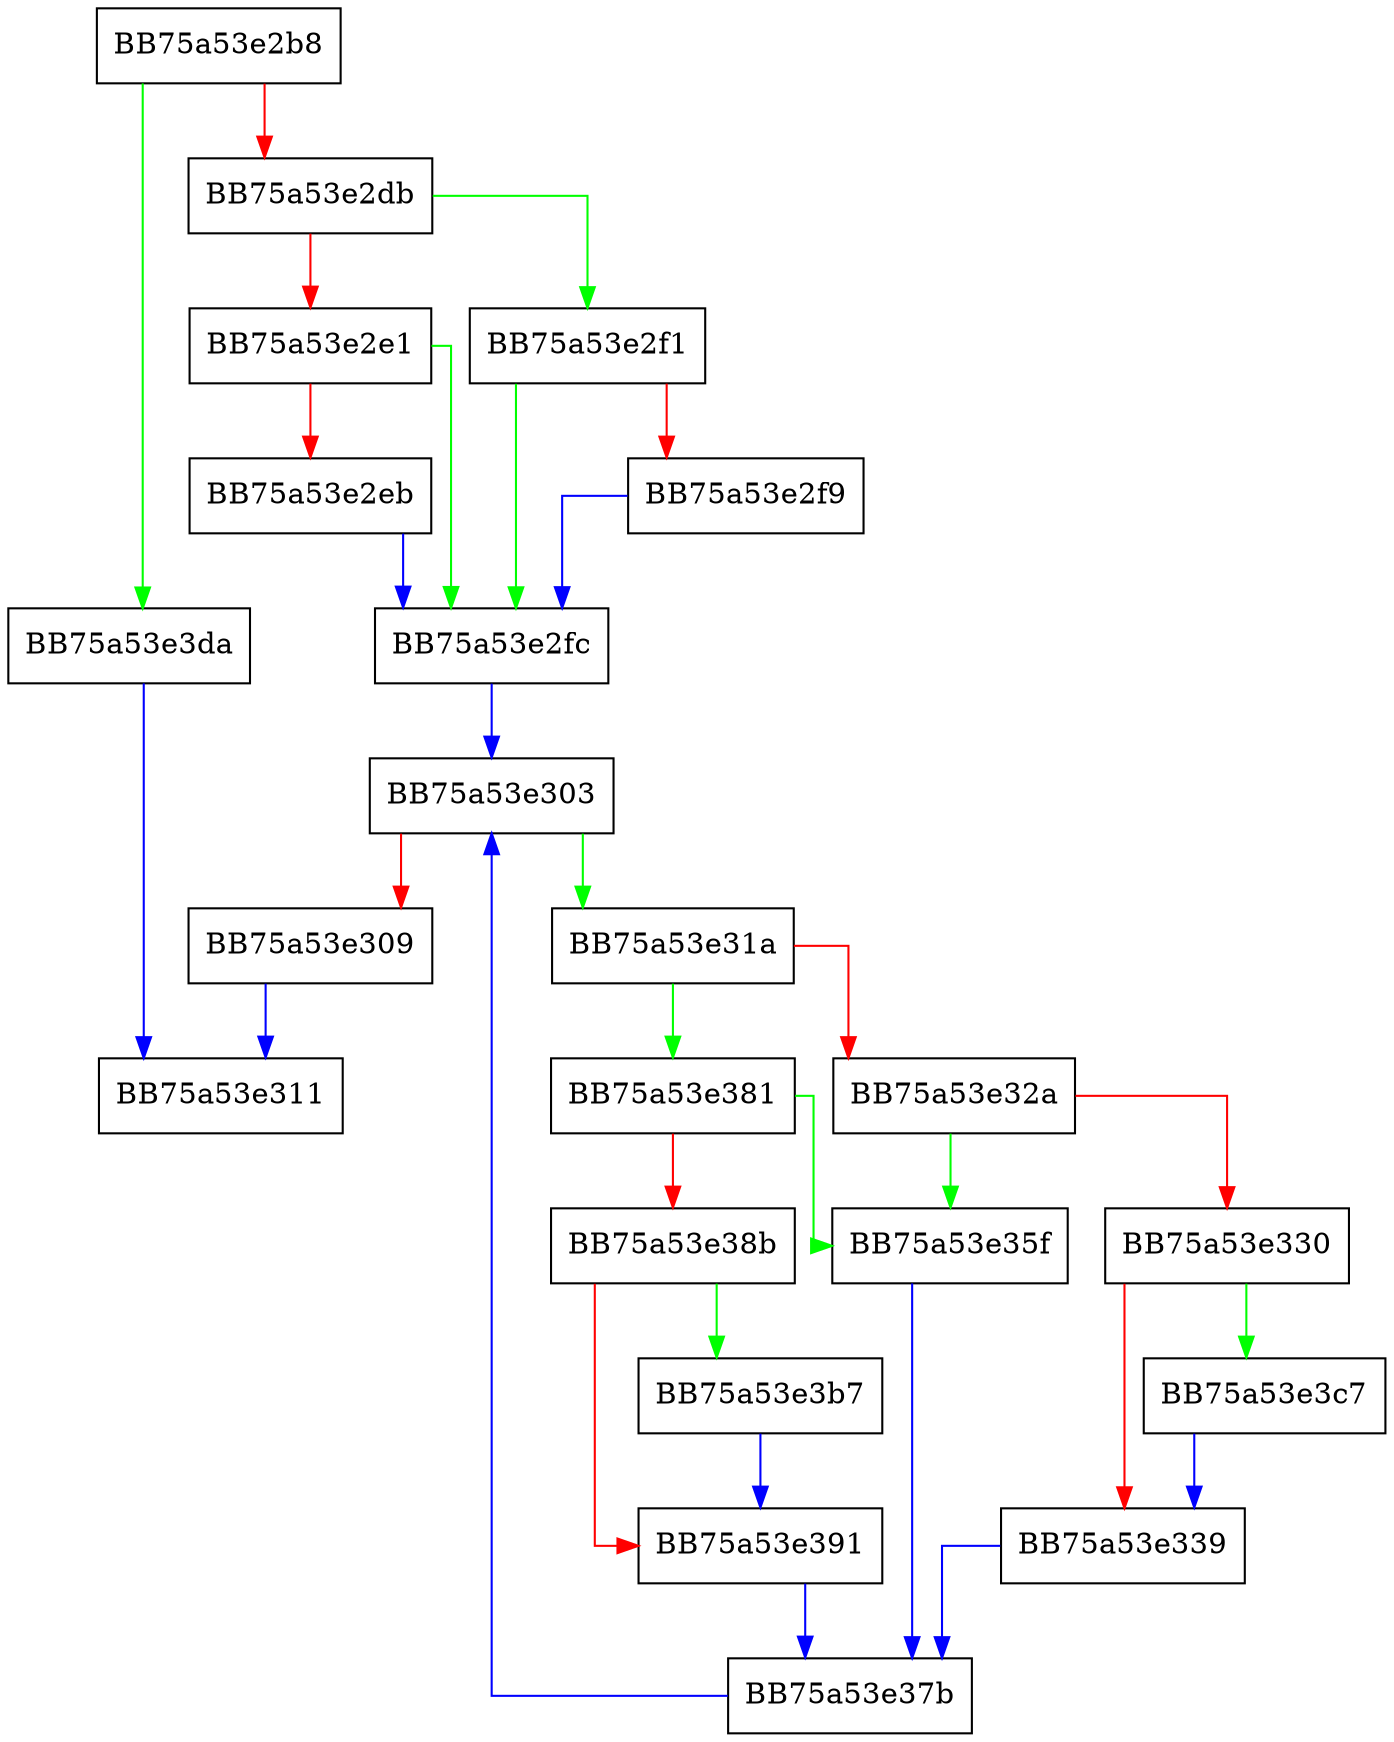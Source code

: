 digraph _Insert_node {
  node [shape="box"];
  graph [splines=ortho];
  BB75a53e2b8 -> BB75a53e3da [color="green"];
  BB75a53e2b8 -> BB75a53e2db [color="red"];
  BB75a53e2db -> BB75a53e2f1 [color="green"];
  BB75a53e2db -> BB75a53e2e1 [color="red"];
  BB75a53e2e1 -> BB75a53e2fc [color="green"];
  BB75a53e2e1 -> BB75a53e2eb [color="red"];
  BB75a53e2eb -> BB75a53e2fc [color="blue"];
  BB75a53e2f1 -> BB75a53e2fc [color="green"];
  BB75a53e2f1 -> BB75a53e2f9 [color="red"];
  BB75a53e2f9 -> BB75a53e2fc [color="blue"];
  BB75a53e2fc -> BB75a53e303 [color="blue"];
  BB75a53e303 -> BB75a53e31a [color="green"];
  BB75a53e303 -> BB75a53e309 [color="red"];
  BB75a53e309 -> BB75a53e311 [color="blue"];
  BB75a53e31a -> BB75a53e381 [color="green"];
  BB75a53e31a -> BB75a53e32a [color="red"];
  BB75a53e32a -> BB75a53e35f [color="green"];
  BB75a53e32a -> BB75a53e330 [color="red"];
  BB75a53e330 -> BB75a53e3c7 [color="green"];
  BB75a53e330 -> BB75a53e339 [color="red"];
  BB75a53e339 -> BB75a53e37b [color="blue"];
  BB75a53e35f -> BB75a53e37b [color="blue"];
  BB75a53e37b -> BB75a53e303 [color="blue"];
  BB75a53e381 -> BB75a53e35f [color="green"];
  BB75a53e381 -> BB75a53e38b [color="red"];
  BB75a53e38b -> BB75a53e3b7 [color="green"];
  BB75a53e38b -> BB75a53e391 [color="red"];
  BB75a53e391 -> BB75a53e37b [color="blue"];
  BB75a53e3b7 -> BB75a53e391 [color="blue"];
  BB75a53e3c7 -> BB75a53e339 [color="blue"];
  BB75a53e3da -> BB75a53e311 [color="blue"];
}